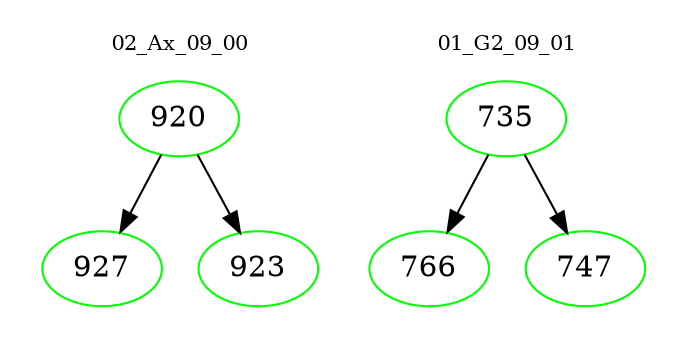 digraph{
subgraph cluster_0 {
color = white
label = "02_Ax_09_00";
fontsize=10;
T0_920 [label="920", color="green"]
T0_920 -> T0_927 [color="black"]
T0_927 [label="927", color="green"]
T0_920 -> T0_923 [color="black"]
T0_923 [label="923", color="green"]
}
subgraph cluster_1 {
color = white
label = "01_G2_09_01";
fontsize=10;
T1_735 [label="735", color="green"]
T1_735 -> T1_766 [color="black"]
T1_766 [label="766", color="green"]
T1_735 -> T1_747 [color="black"]
T1_747 [label="747", color="green"]
}
}
